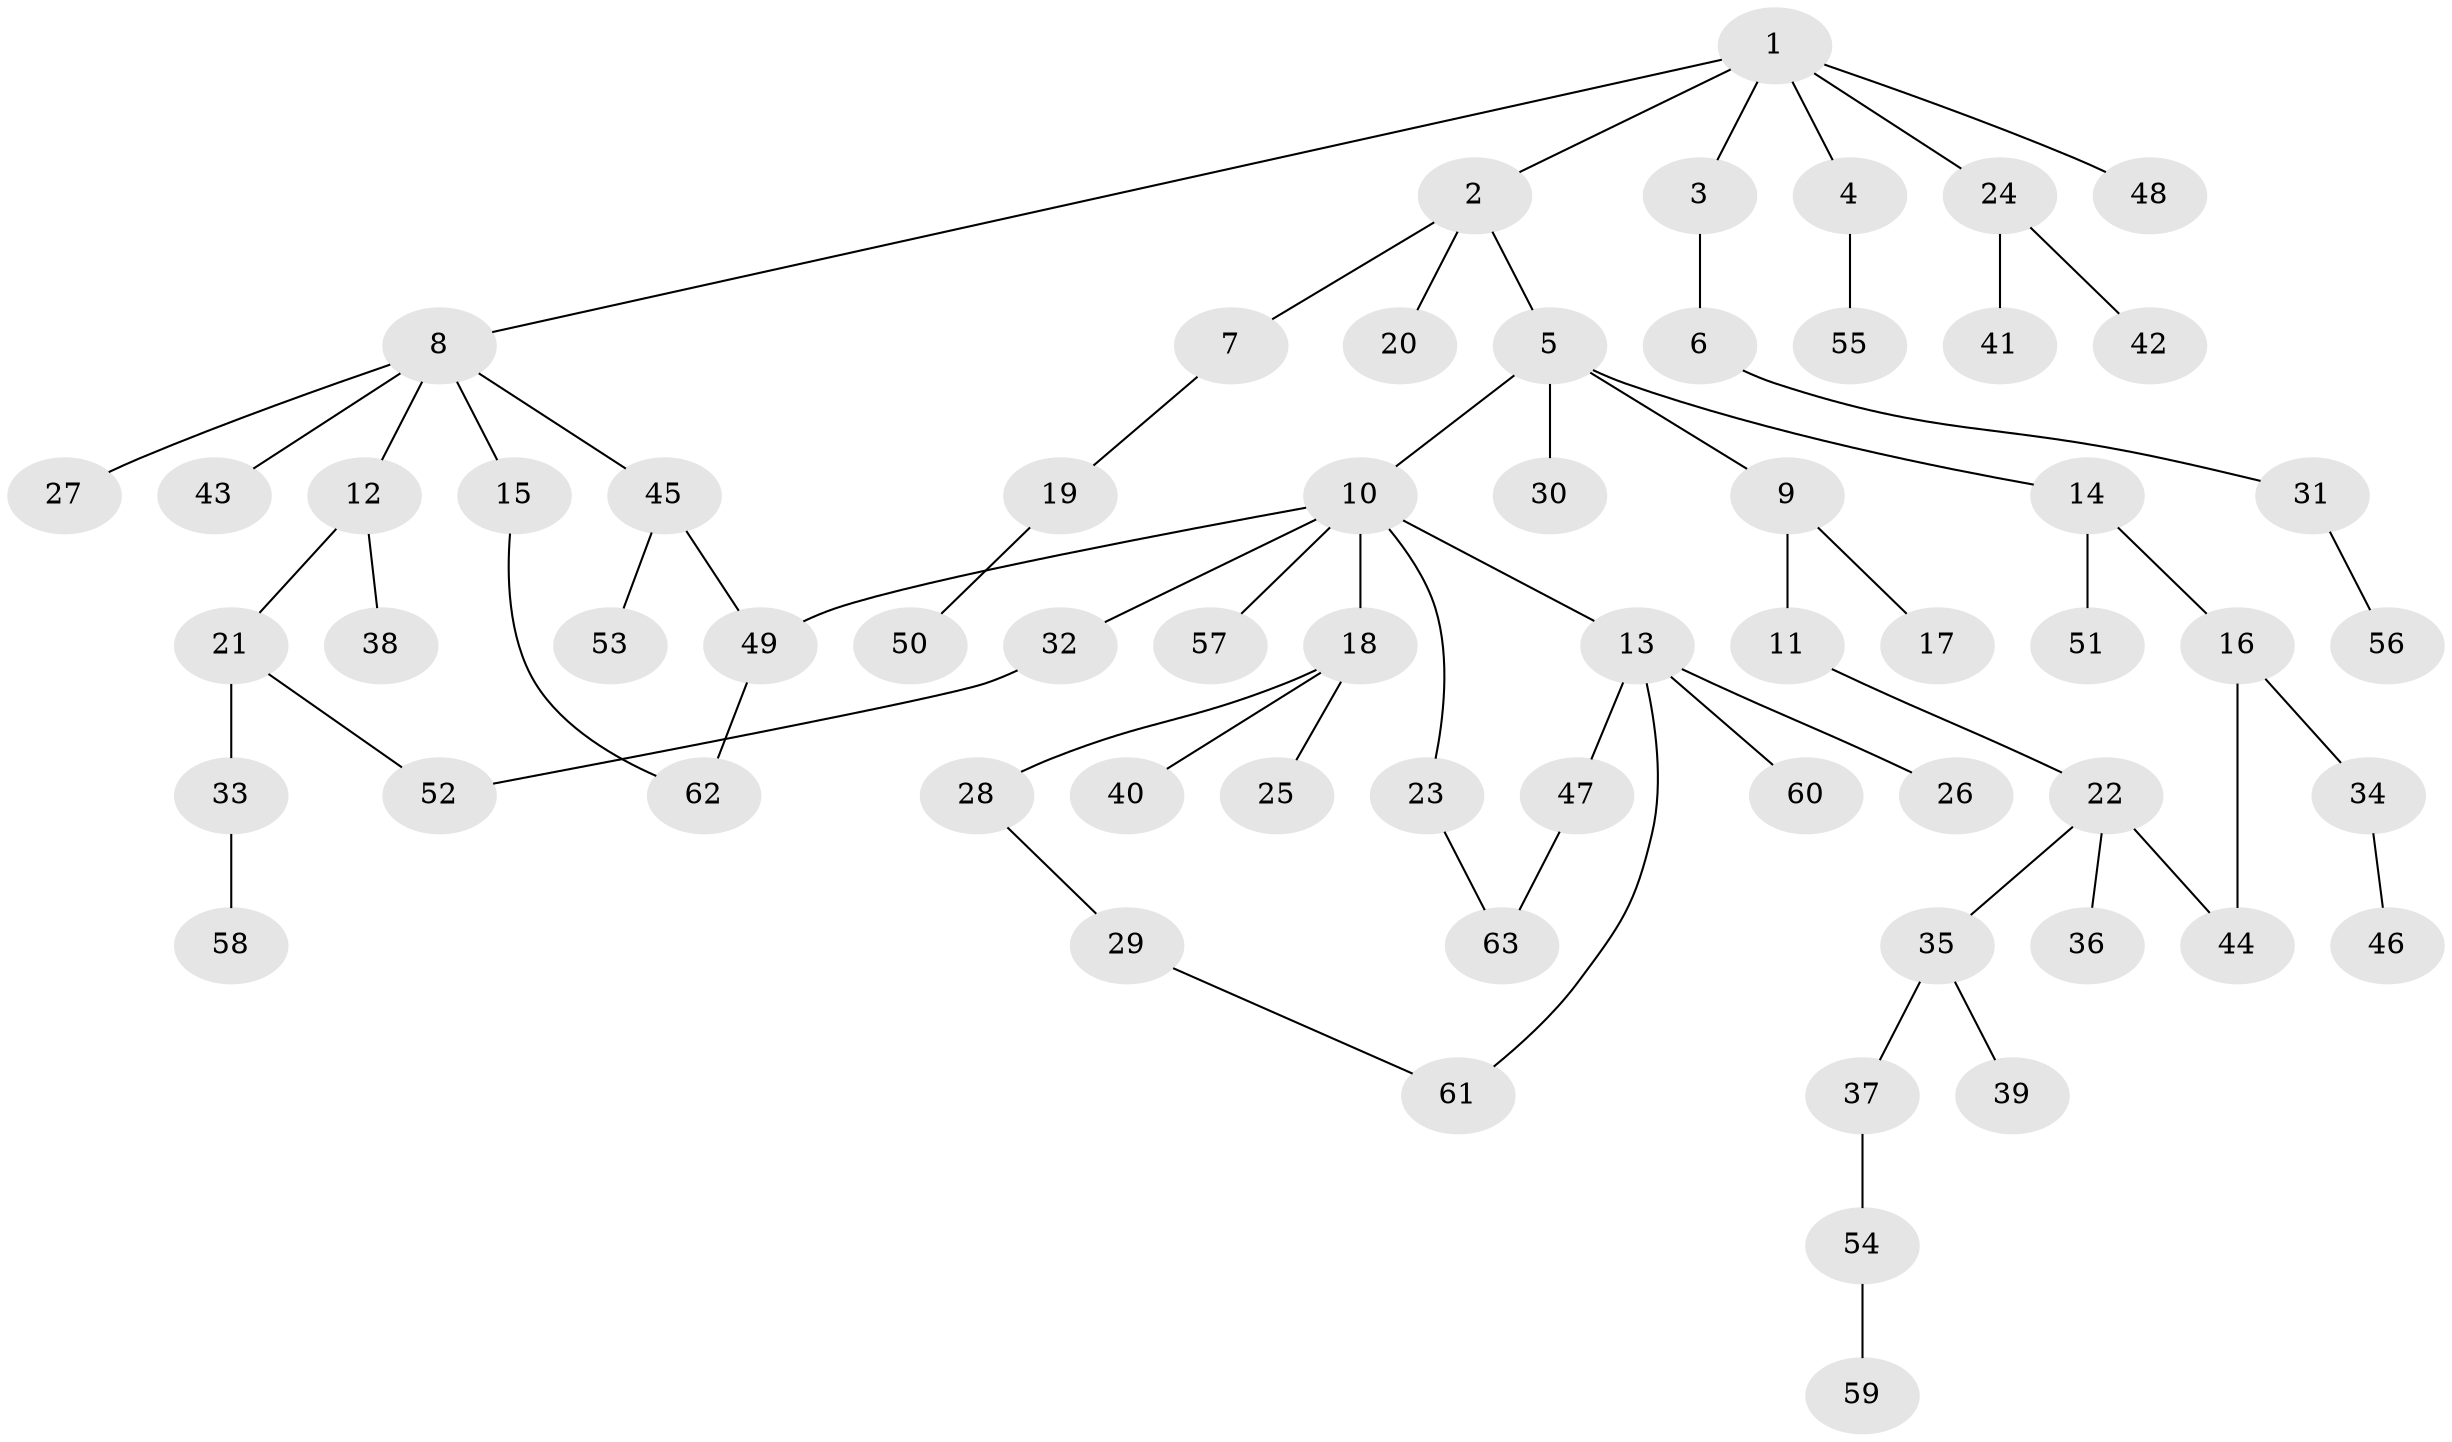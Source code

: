 // Generated by graph-tools (version 1.1) at 2025/13/03/09/25 04:13:35]
// undirected, 63 vertices, 68 edges
graph export_dot {
graph [start="1"]
  node [color=gray90,style=filled];
  1;
  2;
  3;
  4;
  5;
  6;
  7;
  8;
  9;
  10;
  11;
  12;
  13;
  14;
  15;
  16;
  17;
  18;
  19;
  20;
  21;
  22;
  23;
  24;
  25;
  26;
  27;
  28;
  29;
  30;
  31;
  32;
  33;
  34;
  35;
  36;
  37;
  38;
  39;
  40;
  41;
  42;
  43;
  44;
  45;
  46;
  47;
  48;
  49;
  50;
  51;
  52;
  53;
  54;
  55;
  56;
  57;
  58;
  59;
  60;
  61;
  62;
  63;
  1 -- 2;
  1 -- 3;
  1 -- 4;
  1 -- 8;
  1 -- 24;
  1 -- 48;
  2 -- 5;
  2 -- 7;
  2 -- 20;
  3 -- 6;
  4 -- 55;
  5 -- 9;
  5 -- 10;
  5 -- 14;
  5 -- 30;
  6 -- 31;
  7 -- 19;
  8 -- 12;
  8 -- 15;
  8 -- 27;
  8 -- 43;
  8 -- 45;
  9 -- 11;
  9 -- 17;
  10 -- 13;
  10 -- 18;
  10 -- 23;
  10 -- 32;
  10 -- 49;
  10 -- 57;
  11 -- 22;
  12 -- 21;
  12 -- 38;
  13 -- 26;
  13 -- 47;
  13 -- 60;
  13 -- 61;
  14 -- 16;
  14 -- 51;
  15 -- 62;
  16 -- 34;
  16 -- 44;
  18 -- 25;
  18 -- 28;
  18 -- 40;
  19 -- 50;
  21 -- 33;
  21 -- 52;
  22 -- 35;
  22 -- 36;
  22 -- 44;
  23 -- 63;
  24 -- 41;
  24 -- 42;
  28 -- 29;
  29 -- 61;
  31 -- 56;
  32 -- 52;
  33 -- 58;
  34 -- 46;
  35 -- 37;
  35 -- 39;
  37 -- 54;
  45 -- 53;
  45 -- 49;
  47 -- 63;
  49 -- 62;
  54 -- 59;
}

